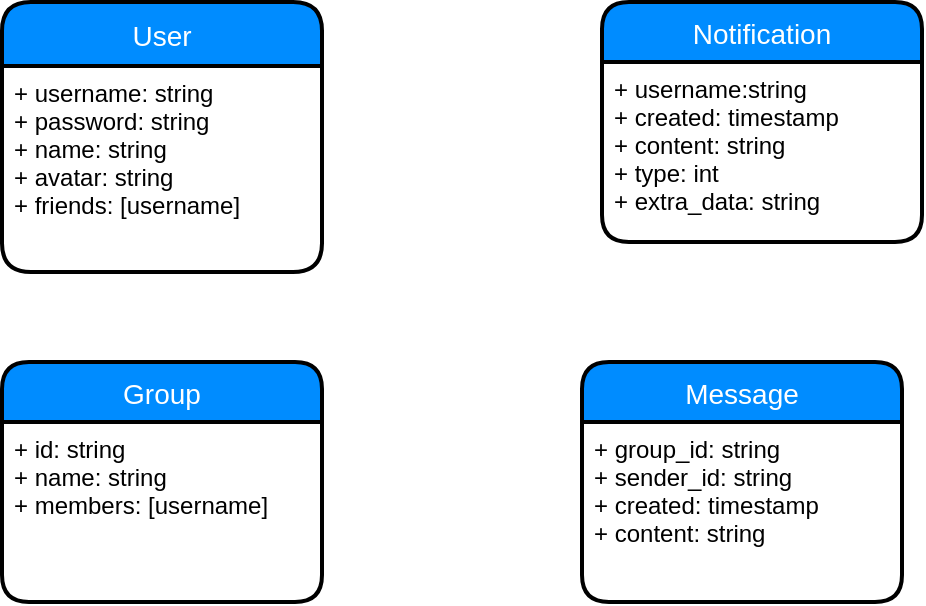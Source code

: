 <mxfile version="10.6.7" type="device"><diagram id="Pe8-6n7WAi0mdTfZFOIv" name="Page-1"><mxGraphModel dx="1394" dy="1908" grid="1" gridSize="10" guides="1" tooltips="1" connect="1" arrows="1" fold="1" page="1" pageScale="1" pageWidth="850" pageHeight="1100" math="0" shadow="0"><root><mxCell id="0"/><mxCell id="1" parent="0"/><mxCell id="VhmwRj5qPIGd8ekUDrID-1" value="User" style="swimlane;childLayout=stackLayout;horizontal=1;startSize=32;horizontalStack=0;fillColor=#008cff;fontColor=#FFFFFF;rounded=1;fontSize=14;fontStyle=0;strokeWidth=2;resizeParent=0;resizeLast=1;shadow=0;dashed=0;align=center;" parent="1" vertex="1"><mxGeometry x="150" width="160" height="135" as="geometry"/></mxCell><mxCell id="VhmwRj5qPIGd8ekUDrID-2" value="+ username: string&#10;+ password: string&#10;+ name: string&#10;+ avatar: string&#10;+ friends: [username]&#10;" style="align=left;strokeColor=none;fillColor=none;spacingLeft=4;fontSize=12;verticalAlign=top;resizable=0;rotatable=0;part=1;" parent="VhmwRj5qPIGd8ekUDrID-1" vertex="1"><mxGeometry y="32" width="160" height="103" as="geometry"/></mxCell><mxCell id="VhmwRj5qPIGd8ekUDrID-16" value="Notification" style="swimlane;childLayout=stackLayout;horizontal=1;startSize=30;horizontalStack=0;fillColor=#008cff;fontColor=#FFFFFF;rounded=1;fontSize=14;fontStyle=0;strokeWidth=2;resizeParent=0;resizeLast=1;shadow=0;dashed=0;align=center;" parent="1" vertex="1"><mxGeometry x="450" width="160" height="120" as="geometry"/></mxCell><mxCell id="VhmwRj5qPIGd8ekUDrID-17" value="+ username:string&#10;+ created: timestamp&#10;+ content: string&#10;+ type: int&#10;+ extra_data: string&#10;" style="align=left;strokeColor=none;fillColor=none;spacingLeft=4;fontSize=12;verticalAlign=top;resizable=0;rotatable=0;part=1;" parent="VhmwRj5qPIGd8ekUDrID-16" vertex="1"><mxGeometry y="30" width="160" height="90" as="geometry"/></mxCell><mxCell id="VhmwRj5qPIGd8ekUDrID-19" value="Group" style="swimlane;childLayout=stackLayout;horizontal=1;startSize=30;horizontalStack=0;fillColor=#008cff;fontColor=#FFFFFF;rounded=1;fontSize=14;fontStyle=0;strokeWidth=2;resizeParent=0;resizeLast=1;shadow=0;dashed=0;align=center;" parent="1" vertex="1"><mxGeometry x="150" y="180" width="160" height="120" as="geometry"/></mxCell><mxCell id="VhmwRj5qPIGd8ekUDrID-20" value="+ id: string&#10;+ name: string&#10;+ members: [username]&#10;" style="align=left;strokeColor=none;fillColor=none;spacingLeft=4;fontSize=12;verticalAlign=top;resizable=0;rotatable=0;part=1;" parent="VhmwRj5qPIGd8ekUDrID-19" vertex="1"><mxGeometry y="30" width="160" height="90" as="geometry"/></mxCell><mxCell id="VhmwRj5qPIGd8ekUDrID-21" value="Message" style="swimlane;childLayout=stackLayout;horizontal=1;startSize=30;horizontalStack=0;fillColor=#008cff;fontColor=#FFFFFF;rounded=1;fontSize=14;fontStyle=0;strokeWidth=2;resizeParent=0;resizeLast=1;shadow=0;dashed=0;align=center;" parent="1" vertex="1"><mxGeometry x="440" y="180" width="160" height="120" as="geometry"/></mxCell><mxCell id="VhmwRj5qPIGd8ekUDrID-22" value="+ group_id: string&#10;+ sender_id: string&#10;+ created: timestamp&#10;+ content: string&#10;" style="align=left;strokeColor=none;fillColor=none;spacingLeft=4;fontSize=12;verticalAlign=top;resizable=0;rotatable=0;part=1;" parent="VhmwRj5qPIGd8ekUDrID-21" vertex="1"><mxGeometry y="30" width="160" height="90" as="geometry"/></mxCell></root></mxGraphModel></diagram></mxfile>